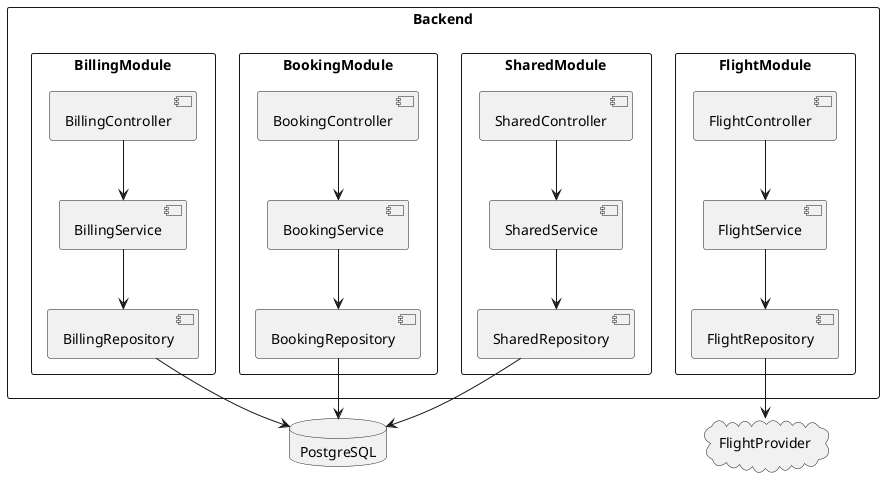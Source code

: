 @startuml



rectangle Backend {
     rectangle SharedModule{
        [SharedController]
        [SharedService]
        [SharedRepository]
    }
    rectangle FlightModule{
        [FlightController]
        [FlightService]
        [FlightRepository]
    }
    rectangle BillingModule{
        [BillingController]
        [BillingService]
        [BillingRepository]
    }
    rectangle BookingModule{
        [BookingController]
        [BookingService]
        [BookingRepository]
    }
    
    
}

database PostgreSQL
cloud FlightProvider

FlightController --> FlightService
FlightService --> FlightRepository
FlightRepository --> FlightProvider

BillingController --> BillingService
BillingService --> BillingRepository
BillingRepository --> PostgreSQL

BookingController --> BookingService
BookingService --> BookingRepository
BookingRepository --> PostgreSQL

SharedController --> SharedService
SharedService --> SharedRepository
SharedRepository --> PostgreSQL
    



@enduml